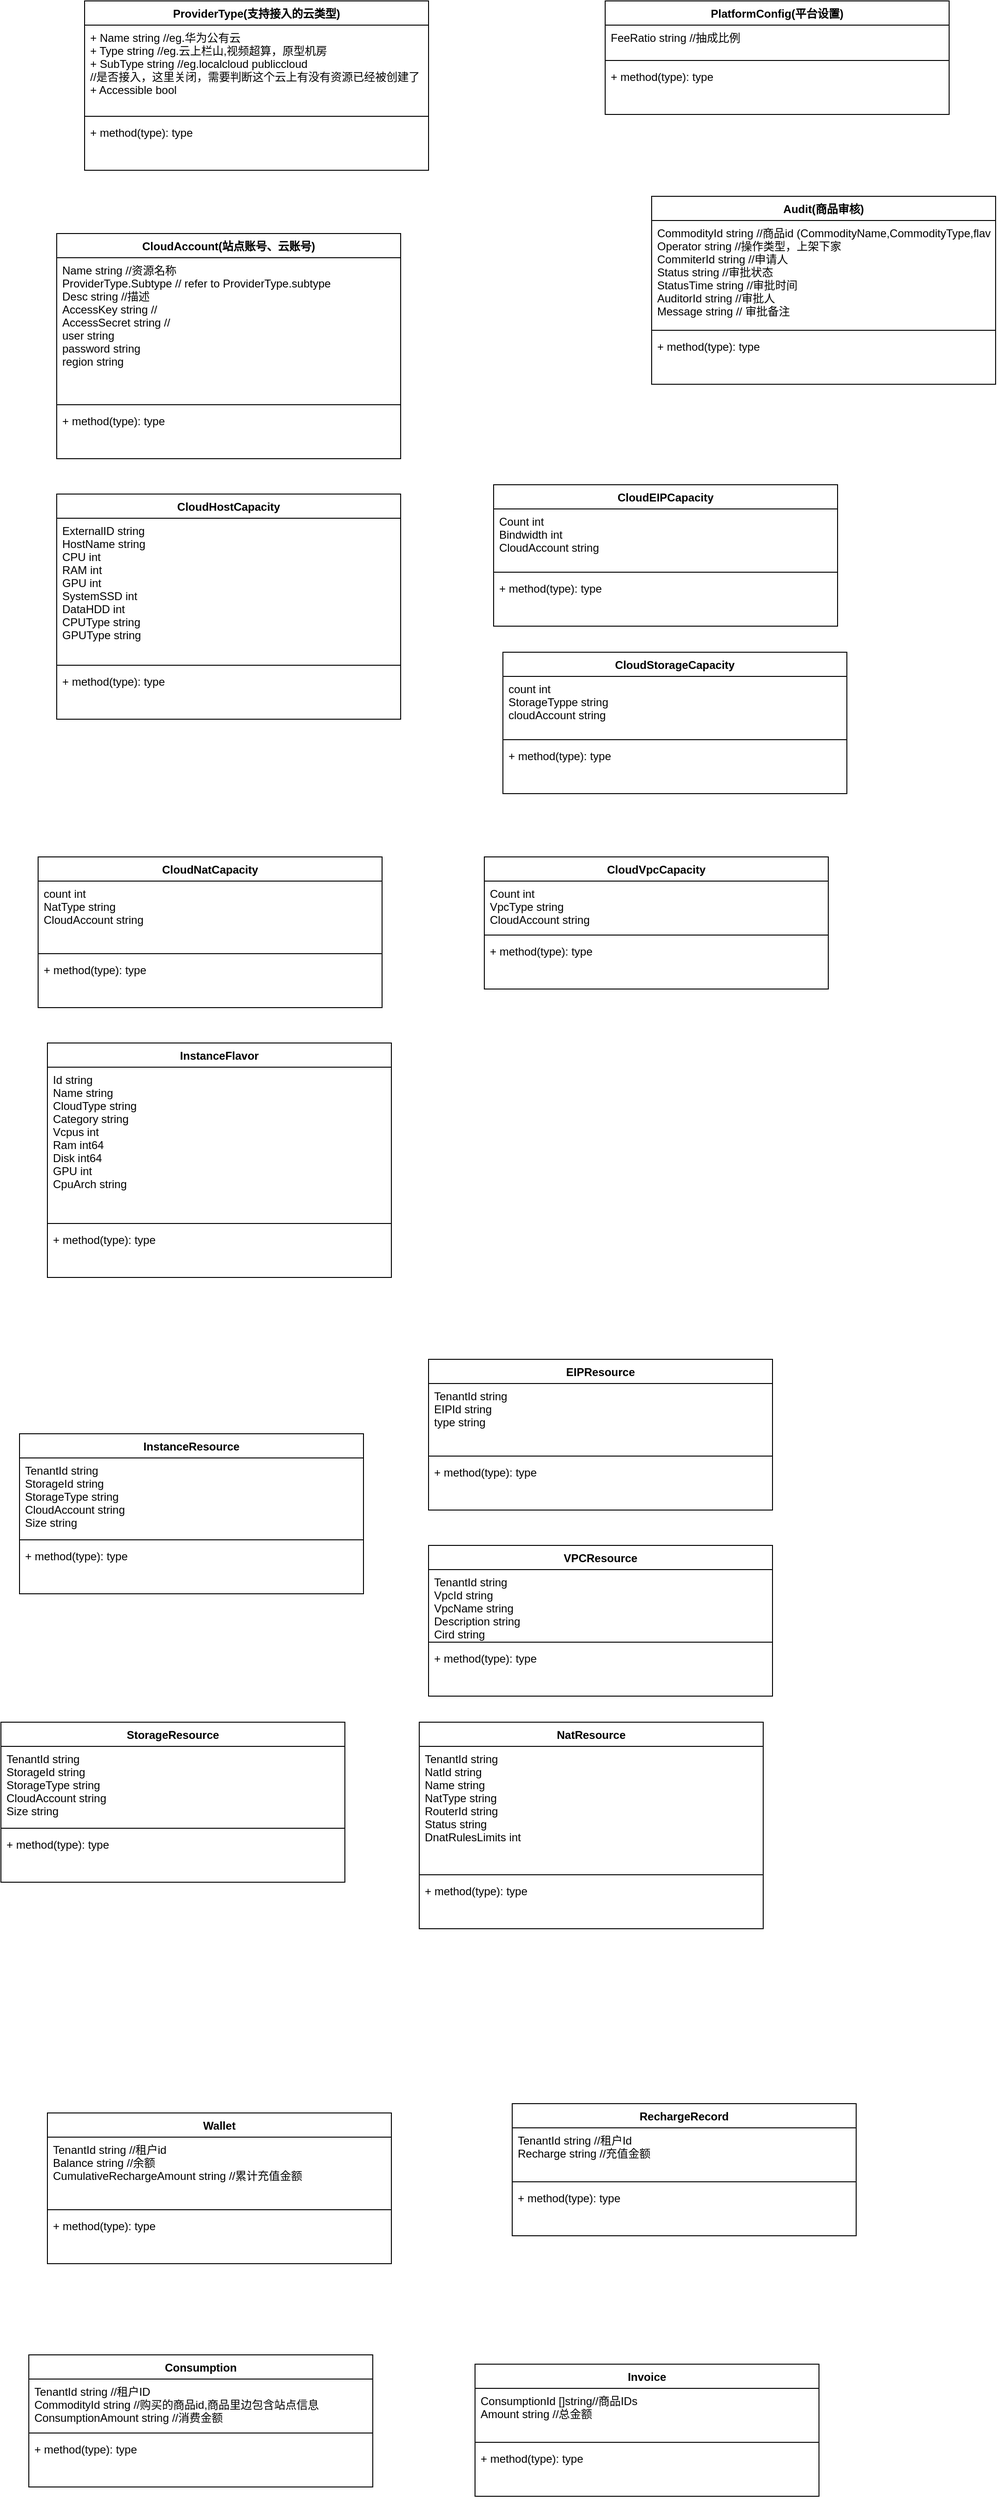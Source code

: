 <mxfile version="20.6.2" type="github">
  <diagram id="1bny-kd-aG_qWNULpiLh" name="第 1 页">
    <mxGraphModel dx="2377" dy="2004" grid="1" gridSize="10" guides="1" tooltips="1" connect="1" arrows="1" fold="1" page="1" pageScale="1" pageWidth="827" pageHeight="1169" math="0" shadow="0">
      <root>
        <mxCell id="0" />
        <mxCell id="1" parent="0" />
        <mxCell id="4_Z-v-eUMZZP_KY4kg9S-1" value="ProviderType(支持接入的云类型)" style="swimlane;fontStyle=1;align=center;verticalAlign=top;childLayout=stackLayout;horizontal=1;startSize=26;horizontalStack=0;resizeParent=1;resizeParentMax=0;resizeLast=0;collapsible=1;marginBottom=0;" vertex="1" parent="1">
          <mxGeometry x="-250" y="-50" width="370" height="182" as="geometry" />
        </mxCell>
        <mxCell id="4_Z-v-eUMZZP_KY4kg9S-2" value="+ Name string //eg.华为公有云&#xa;+ Type string //eg.云上栏山,视频超算，原型机房&#xa;+ SubType string //eg.localcloud publiccloud&#xa;//是否接入，这里关闭，需要判断这个云上有没有资源已经被创建了&#xa;+ Accessible bool " style="text;strokeColor=none;fillColor=none;align=left;verticalAlign=top;spacingLeft=4;spacingRight=4;overflow=hidden;rotatable=0;points=[[0,0.5],[1,0.5]];portConstraint=eastwest;" vertex="1" parent="4_Z-v-eUMZZP_KY4kg9S-1">
          <mxGeometry y="26" width="370" height="94" as="geometry" />
        </mxCell>
        <mxCell id="4_Z-v-eUMZZP_KY4kg9S-3" value="" style="line;strokeWidth=1;fillColor=none;align=left;verticalAlign=middle;spacingTop=-1;spacingLeft=3;spacingRight=3;rotatable=0;labelPosition=right;points=[];portConstraint=eastwest;strokeColor=inherit;" vertex="1" parent="4_Z-v-eUMZZP_KY4kg9S-1">
          <mxGeometry y="120" width="370" height="8" as="geometry" />
        </mxCell>
        <mxCell id="4_Z-v-eUMZZP_KY4kg9S-4" value="+ method(type): type" style="text;strokeColor=none;fillColor=none;align=left;verticalAlign=top;spacingLeft=4;spacingRight=4;overflow=hidden;rotatable=0;points=[[0,0.5],[1,0.5]];portConstraint=eastwest;" vertex="1" parent="4_Z-v-eUMZZP_KY4kg9S-1">
          <mxGeometry y="128" width="370" height="54" as="geometry" />
        </mxCell>
        <mxCell id="4_Z-v-eUMZZP_KY4kg9S-18" value="Audit(商品审核)" style="swimlane;fontStyle=1;align=center;verticalAlign=top;childLayout=stackLayout;horizontal=1;startSize=26;horizontalStack=0;resizeParent=1;resizeParentMax=0;resizeLast=0;collapsible=1;marginBottom=0;" vertex="1" parent="1">
          <mxGeometry x="360" y="160" width="370" height="202" as="geometry" />
        </mxCell>
        <mxCell id="4_Z-v-eUMZZP_KY4kg9S-19" value="CommodityId string //商品id (CommodityName,CommodityType,flavor(规格))&#xa;	Operator string //操作类型，上架下家&#xa;	CommiterId string //申请人&#xa;	Status string //审批状态&#xa;	StatusTime string //审批时间&#xa;	AuditorId string //审批人&#xa;	Message string // 审批备注" style="text;strokeColor=none;fillColor=none;align=left;verticalAlign=top;spacingLeft=4;spacingRight=4;overflow=hidden;rotatable=0;points=[[0,0.5],[1,0.5]];portConstraint=eastwest;" vertex="1" parent="4_Z-v-eUMZZP_KY4kg9S-18">
          <mxGeometry y="26" width="370" height="114" as="geometry" />
        </mxCell>
        <mxCell id="4_Z-v-eUMZZP_KY4kg9S-20" value="" style="line;strokeWidth=1;fillColor=none;align=left;verticalAlign=middle;spacingTop=-1;spacingLeft=3;spacingRight=3;rotatable=0;labelPosition=right;points=[];portConstraint=eastwest;strokeColor=inherit;" vertex="1" parent="4_Z-v-eUMZZP_KY4kg9S-18">
          <mxGeometry y="140" width="370" height="8" as="geometry" />
        </mxCell>
        <mxCell id="4_Z-v-eUMZZP_KY4kg9S-21" value="+ method(type): type" style="text;strokeColor=none;fillColor=none;align=left;verticalAlign=top;spacingLeft=4;spacingRight=4;overflow=hidden;rotatable=0;points=[[0,0.5],[1,0.5]];portConstraint=eastwest;" vertex="1" parent="4_Z-v-eUMZZP_KY4kg9S-18">
          <mxGeometry y="148" width="370" height="54" as="geometry" />
        </mxCell>
        <mxCell id="4_Z-v-eUMZZP_KY4kg9S-23" value="PlatformConfig(平台设置)" style="swimlane;fontStyle=1;align=center;verticalAlign=top;childLayout=stackLayout;horizontal=1;startSize=26;horizontalStack=0;resizeParent=1;resizeParentMax=0;resizeLast=0;collapsible=1;marginBottom=0;" vertex="1" parent="1">
          <mxGeometry x="310" y="-50" width="370" height="122" as="geometry" />
        </mxCell>
        <mxCell id="4_Z-v-eUMZZP_KY4kg9S-24" value="FeeRatio string //抽成比例" style="text;strokeColor=none;fillColor=none;align=left;verticalAlign=top;spacingLeft=4;spacingRight=4;overflow=hidden;rotatable=0;points=[[0,0.5],[1,0.5]];portConstraint=eastwest;" vertex="1" parent="4_Z-v-eUMZZP_KY4kg9S-23">
          <mxGeometry y="26" width="370" height="34" as="geometry" />
        </mxCell>
        <mxCell id="4_Z-v-eUMZZP_KY4kg9S-25" value="" style="line;strokeWidth=1;fillColor=none;align=left;verticalAlign=middle;spacingTop=-1;spacingLeft=3;spacingRight=3;rotatable=0;labelPosition=right;points=[];portConstraint=eastwest;strokeColor=inherit;" vertex="1" parent="4_Z-v-eUMZZP_KY4kg9S-23">
          <mxGeometry y="60" width="370" height="8" as="geometry" />
        </mxCell>
        <mxCell id="4_Z-v-eUMZZP_KY4kg9S-26" value="+ method(type): type" style="text;strokeColor=none;fillColor=none;align=left;verticalAlign=top;spacingLeft=4;spacingRight=4;overflow=hidden;rotatable=0;points=[[0,0.5],[1,0.5]];portConstraint=eastwest;" vertex="1" parent="4_Z-v-eUMZZP_KY4kg9S-23">
          <mxGeometry y="68" width="370" height="54" as="geometry" />
        </mxCell>
        <mxCell id="4_Z-v-eUMZZP_KY4kg9S-27" value="CloudAccount(站点账号、云账号)" style="swimlane;fontStyle=1;align=center;verticalAlign=top;childLayout=stackLayout;horizontal=1;startSize=26;horizontalStack=0;resizeParent=1;resizeParentMax=0;resizeLast=0;collapsible=1;marginBottom=0;" vertex="1" parent="1">
          <mxGeometry x="-280" y="200" width="370" height="242" as="geometry" />
        </mxCell>
        <mxCell id="4_Z-v-eUMZZP_KY4kg9S-28" value="Name string //资源名称&#xa;	ProviderType.Subtype // refer to ProviderType.subtype&#xa;	Desc string //描述&#xa;	AccessKey string //&#xa;	AccessSecret string //&#xa;	user string&#xa;	password string&#xa;	region string" style="text;strokeColor=none;fillColor=none;align=left;verticalAlign=top;spacingLeft=4;spacingRight=4;overflow=hidden;rotatable=0;points=[[0,0.5],[1,0.5]];portConstraint=eastwest;" vertex="1" parent="4_Z-v-eUMZZP_KY4kg9S-27">
          <mxGeometry y="26" width="370" height="154" as="geometry" />
        </mxCell>
        <mxCell id="4_Z-v-eUMZZP_KY4kg9S-29" value="" style="line;strokeWidth=1;fillColor=none;align=left;verticalAlign=middle;spacingTop=-1;spacingLeft=3;spacingRight=3;rotatable=0;labelPosition=right;points=[];portConstraint=eastwest;strokeColor=inherit;" vertex="1" parent="4_Z-v-eUMZZP_KY4kg9S-27">
          <mxGeometry y="180" width="370" height="8" as="geometry" />
        </mxCell>
        <mxCell id="4_Z-v-eUMZZP_KY4kg9S-30" value="+ method(type): type" style="text;strokeColor=none;fillColor=none;align=left;verticalAlign=top;spacingLeft=4;spacingRight=4;overflow=hidden;rotatable=0;points=[[0,0.5],[1,0.5]];portConstraint=eastwest;" vertex="1" parent="4_Z-v-eUMZZP_KY4kg9S-27">
          <mxGeometry y="188" width="370" height="54" as="geometry" />
        </mxCell>
        <mxCell id="4_Z-v-eUMZZP_KY4kg9S-31" value="CloudHostCapacity" style="swimlane;fontStyle=1;align=center;verticalAlign=top;childLayout=stackLayout;horizontal=1;startSize=26;horizontalStack=0;resizeParent=1;resizeParentMax=0;resizeLast=0;collapsible=1;marginBottom=0;" vertex="1" parent="1">
          <mxGeometry x="-280" y="480" width="370" height="242" as="geometry" />
        </mxCell>
        <mxCell id="4_Z-v-eUMZZP_KY4kg9S-32" value="ExternalID string&#xa;	HostName string&#xa;	CPU int&#xa;	RAM int&#xa;	GPU int&#xa;	SystemSSD int&#xa;	DataHDD int&#xa;	CPUType string&#xa;	GPUType string" style="text;strokeColor=none;fillColor=none;align=left;verticalAlign=top;spacingLeft=4;spacingRight=4;overflow=hidden;rotatable=0;points=[[0,0.5],[1,0.5]];portConstraint=eastwest;" vertex="1" parent="4_Z-v-eUMZZP_KY4kg9S-31">
          <mxGeometry y="26" width="370" height="154" as="geometry" />
        </mxCell>
        <mxCell id="4_Z-v-eUMZZP_KY4kg9S-33" value="" style="line;strokeWidth=1;fillColor=none;align=left;verticalAlign=middle;spacingTop=-1;spacingLeft=3;spacingRight=3;rotatable=0;labelPosition=right;points=[];portConstraint=eastwest;strokeColor=inherit;" vertex="1" parent="4_Z-v-eUMZZP_KY4kg9S-31">
          <mxGeometry y="180" width="370" height="8" as="geometry" />
        </mxCell>
        <mxCell id="4_Z-v-eUMZZP_KY4kg9S-34" value="+ method(type): type" style="text;strokeColor=none;fillColor=none;align=left;verticalAlign=top;spacingLeft=4;spacingRight=4;overflow=hidden;rotatable=0;points=[[0,0.5],[1,0.5]];portConstraint=eastwest;" vertex="1" parent="4_Z-v-eUMZZP_KY4kg9S-31">
          <mxGeometry y="188" width="370" height="54" as="geometry" />
        </mxCell>
        <mxCell id="4_Z-v-eUMZZP_KY4kg9S-35" value="CloudStorageCapacity" style="swimlane;fontStyle=1;align=center;verticalAlign=top;childLayout=stackLayout;horizontal=1;startSize=26;horizontalStack=0;resizeParent=1;resizeParentMax=0;resizeLast=0;collapsible=1;marginBottom=0;" vertex="1" parent="1">
          <mxGeometry x="200" y="650" width="370" height="152" as="geometry" />
        </mxCell>
        <mxCell id="4_Z-v-eUMZZP_KY4kg9S-36" value="count int&#xa;StorageTyppe string&#xa;cloudAccount string" style="text;strokeColor=none;fillColor=none;align=left;verticalAlign=top;spacingLeft=4;spacingRight=4;overflow=hidden;rotatable=0;points=[[0,0.5],[1,0.5]];portConstraint=eastwest;" vertex="1" parent="4_Z-v-eUMZZP_KY4kg9S-35">
          <mxGeometry y="26" width="370" height="64" as="geometry" />
        </mxCell>
        <mxCell id="4_Z-v-eUMZZP_KY4kg9S-37" value="" style="line;strokeWidth=1;fillColor=none;align=left;verticalAlign=middle;spacingTop=-1;spacingLeft=3;spacingRight=3;rotatable=0;labelPosition=right;points=[];portConstraint=eastwest;strokeColor=inherit;" vertex="1" parent="4_Z-v-eUMZZP_KY4kg9S-35">
          <mxGeometry y="90" width="370" height="8" as="geometry" />
        </mxCell>
        <mxCell id="4_Z-v-eUMZZP_KY4kg9S-38" value="+ method(type): type" style="text;strokeColor=none;fillColor=none;align=left;verticalAlign=top;spacingLeft=4;spacingRight=4;overflow=hidden;rotatable=0;points=[[0,0.5],[1,0.5]];portConstraint=eastwest;" vertex="1" parent="4_Z-v-eUMZZP_KY4kg9S-35">
          <mxGeometry y="98" width="370" height="54" as="geometry" />
        </mxCell>
        <mxCell id="4_Z-v-eUMZZP_KY4kg9S-39" value="CloudEIPCapacity" style="swimlane;fontStyle=1;align=center;verticalAlign=top;childLayout=stackLayout;horizontal=1;startSize=26;horizontalStack=0;resizeParent=1;resizeParentMax=0;resizeLast=0;collapsible=1;marginBottom=0;" vertex="1" parent="1">
          <mxGeometry x="190" y="470" width="370" height="152" as="geometry" />
        </mxCell>
        <mxCell id="4_Z-v-eUMZZP_KY4kg9S-40" value="Count int&#xa;Bindwidth int&#xa;CloudAccount string" style="text;strokeColor=none;fillColor=none;align=left;verticalAlign=top;spacingLeft=4;spacingRight=4;overflow=hidden;rotatable=0;points=[[0,0.5],[1,0.5]];portConstraint=eastwest;" vertex="1" parent="4_Z-v-eUMZZP_KY4kg9S-39">
          <mxGeometry y="26" width="370" height="64" as="geometry" />
        </mxCell>
        <mxCell id="4_Z-v-eUMZZP_KY4kg9S-41" value="" style="line;strokeWidth=1;fillColor=none;align=left;verticalAlign=middle;spacingTop=-1;spacingLeft=3;spacingRight=3;rotatable=0;labelPosition=right;points=[];portConstraint=eastwest;strokeColor=inherit;" vertex="1" parent="4_Z-v-eUMZZP_KY4kg9S-39">
          <mxGeometry y="90" width="370" height="8" as="geometry" />
        </mxCell>
        <mxCell id="4_Z-v-eUMZZP_KY4kg9S-42" value="+ method(type): type" style="text;strokeColor=none;fillColor=none;align=left;verticalAlign=top;spacingLeft=4;spacingRight=4;overflow=hidden;rotatable=0;points=[[0,0.5],[1,0.5]];portConstraint=eastwest;" vertex="1" parent="4_Z-v-eUMZZP_KY4kg9S-39">
          <mxGeometry y="98" width="370" height="54" as="geometry" />
        </mxCell>
        <mxCell id="4_Z-v-eUMZZP_KY4kg9S-43" value="CloudNatCapacity" style="swimlane;fontStyle=1;align=center;verticalAlign=top;childLayout=stackLayout;horizontal=1;startSize=26;horizontalStack=0;resizeParent=1;resizeParentMax=0;resizeLast=0;collapsible=1;marginBottom=0;" vertex="1" parent="1">
          <mxGeometry x="-300" y="870" width="370" height="162" as="geometry" />
        </mxCell>
        <mxCell id="4_Z-v-eUMZZP_KY4kg9S-44" value="count int&#xa;NatType string&#xa;CloudAccount string" style="text;strokeColor=none;fillColor=none;align=left;verticalAlign=top;spacingLeft=4;spacingRight=4;overflow=hidden;rotatable=0;points=[[0,0.5],[1,0.5]];portConstraint=eastwest;" vertex="1" parent="4_Z-v-eUMZZP_KY4kg9S-43">
          <mxGeometry y="26" width="370" height="74" as="geometry" />
        </mxCell>
        <mxCell id="4_Z-v-eUMZZP_KY4kg9S-45" value="" style="line;strokeWidth=1;fillColor=none;align=left;verticalAlign=middle;spacingTop=-1;spacingLeft=3;spacingRight=3;rotatable=0;labelPosition=right;points=[];portConstraint=eastwest;strokeColor=inherit;" vertex="1" parent="4_Z-v-eUMZZP_KY4kg9S-43">
          <mxGeometry y="100" width="370" height="8" as="geometry" />
        </mxCell>
        <mxCell id="4_Z-v-eUMZZP_KY4kg9S-46" value="+ method(type): type" style="text;strokeColor=none;fillColor=none;align=left;verticalAlign=top;spacingLeft=4;spacingRight=4;overflow=hidden;rotatable=0;points=[[0,0.5],[1,0.5]];portConstraint=eastwest;" vertex="1" parent="4_Z-v-eUMZZP_KY4kg9S-43">
          <mxGeometry y="108" width="370" height="54" as="geometry" />
        </mxCell>
        <mxCell id="4_Z-v-eUMZZP_KY4kg9S-47" value="CloudVpcCapacity" style="swimlane;fontStyle=1;align=center;verticalAlign=top;childLayout=stackLayout;horizontal=1;startSize=26;horizontalStack=0;resizeParent=1;resizeParentMax=0;resizeLast=0;collapsible=1;marginBottom=0;" vertex="1" parent="1">
          <mxGeometry x="180" y="870" width="370" height="142" as="geometry" />
        </mxCell>
        <mxCell id="4_Z-v-eUMZZP_KY4kg9S-48" value="Count int&#xa;VpcType string&#xa;CloudAccount string" style="text;strokeColor=none;fillColor=none;align=left;verticalAlign=top;spacingLeft=4;spacingRight=4;overflow=hidden;rotatable=0;points=[[0,0.5],[1,0.5]];portConstraint=eastwest;" vertex="1" parent="4_Z-v-eUMZZP_KY4kg9S-47">
          <mxGeometry y="26" width="370" height="54" as="geometry" />
        </mxCell>
        <mxCell id="4_Z-v-eUMZZP_KY4kg9S-49" value="" style="line;strokeWidth=1;fillColor=none;align=left;verticalAlign=middle;spacingTop=-1;spacingLeft=3;spacingRight=3;rotatable=0;labelPosition=right;points=[];portConstraint=eastwest;strokeColor=inherit;" vertex="1" parent="4_Z-v-eUMZZP_KY4kg9S-47">
          <mxGeometry y="80" width="370" height="8" as="geometry" />
        </mxCell>
        <mxCell id="4_Z-v-eUMZZP_KY4kg9S-50" value="+ method(type): type" style="text;strokeColor=none;fillColor=none;align=left;verticalAlign=top;spacingLeft=4;spacingRight=4;overflow=hidden;rotatable=0;points=[[0,0.5],[1,0.5]];portConstraint=eastwest;" vertex="1" parent="4_Z-v-eUMZZP_KY4kg9S-47">
          <mxGeometry y="88" width="370" height="54" as="geometry" />
        </mxCell>
        <mxCell id="4_Z-v-eUMZZP_KY4kg9S-51" value="StorageResource" style="swimlane;fontStyle=1;align=center;verticalAlign=top;childLayout=stackLayout;horizontal=1;startSize=26;horizontalStack=0;resizeParent=1;resizeParentMax=0;resizeLast=0;collapsible=1;marginBottom=0;" vertex="1" parent="1">
          <mxGeometry x="-340" y="1800" width="370" height="172" as="geometry" />
        </mxCell>
        <mxCell id="4_Z-v-eUMZZP_KY4kg9S-52" value="TenantId string&#xa;StorageId string&#xa;StorageType string&#xa;CloudAccount string&#xa;Size string" style="text;strokeColor=none;fillColor=none;align=left;verticalAlign=top;spacingLeft=4;spacingRight=4;overflow=hidden;rotatable=0;points=[[0,0.5],[1,0.5]];portConstraint=eastwest;" vertex="1" parent="4_Z-v-eUMZZP_KY4kg9S-51">
          <mxGeometry y="26" width="370" height="84" as="geometry" />
        </mxCell>
        <mxCell id="4_Z-v-eUMZZP_KY4kg9S-53" value="" style="line;strokeWidth=1;fillColor=none;align=left;verticalAlign=middle;spacingTop=-1;spacingLeft=3;spacingRight=3;rotatable=0;labelPosition=right;points=[];portConstraint=eastwest;strokeColor=inherit;" vertex="1" parent="4_Z-v-eUMZZP_KY4kg9S-51">
          <mxGeometry y="110" width="370" height="8" as="geometry" />
        </mxCell>
        <mxCell id="4_Z-v-eUMZZP_KY4kg9S-54" value="+ method(type): type" style="text;strokeColor=none;fillColor=none;align=left;verticalAlign=top;spacingLeft=4;spacingRight=4;overflow=hidden;rotatable=0;points=[[0,0.5],[1,0.5]];portConstraint=eastwest;" vertex="1" parent="4_Z-v-eUMZZP_KY4kg9S-51">
          <mxGeometry y="118" width="370" height="54" as="geometry" />
        </mxCell>
        <mxCell id="4_Z-v-eUMZZP_KY4kg9S-55" value="EIPResource" style="swimlane;fontStyle=1;align=center;verticalAlign=top;childLayout=stackLayout;horizontal=1;startSize=26;horizontalStack=0;resizeParent=1;resizeParentMax=0;resizeLast=0;collapsible=1;marginBottom=0;" vertex="1" parent="1">
          <mxGeometry x="120" y="1410" width="370" height="162" as="geometry" />
        </mxCell>
        <mxCell id="4_Z-v-eUMZZP_KY4kg9S-56" value="TenantId string&#xa;EIPId string&#xa;type string" style="text;strokeColor=none;fillColor=none;align=left;verticalAlign=top;spacingLeft=4;spacingRight=4;overflow=hidden;rotatable=0;points=[[0,0.5],[1,0.5]];portConstraint=eastwest;" vertex="1" parent="4_Z-v-eUMZZP_KY4kg9S-55">
          <mxGeometry y="26" width="370" height="74" as="geometry" />
        </mxCell>
        <mxCell id="4_Z-v-eUMZZP_KY4kg9S-57" value="" style="line;strokeWidth=1;fillColor=none;align=left;verticalAlign=middle;spacingTop=-1;spacingLeft=3;spacingRight=3;rotatable=0;labelPosition=right;points=[];portConstraint=eastwest;strokeColor=inherit;" vertex="1" parent="4_Z-v-eUMZZP_KY4kg9S-55">
          <mxGeometry y="100" width="370" height="8" as="geometry" />
        </mxCell>
        <mxCell id="4_Z-v-eUMZZP_KY4kg9S-58" value="+ method(type): type" style="text;strokeColor=none;fillColor=none;align=left;verticalAlign=top;spacingLeft=4;spacingRight=4;overflow=hidden;rotatable=0;points=[[0,0.5],[1,0.5]];portConstraint=eastwest;" vertex="1" parent="4_Z-v-eUMZZP_KY4kg9S-55">
          <mxGeometry y="108" width="370" height="54" as="geometry" />
        </mxCell>
        <mxCell id="4_Z-v-eUMZZP_KY4kg9S-59" value="NatResource" style="swimlane;fontStyle=1;align=center;verticalAlign=top;childLayout=stackLayout;horizontal=1;startSize=26;horizontalStack=0;resizeParent=1;resizeParentMax=0;resizeLast=0;collapsible=1;marginBottom=0;" vertex="1" parent="1">
          <mxGeometry x="110" y="1800" width="370" height="222" as="geometry" />
        </mxCell>
        <mxCell id="4_Z-v-eUMZZP_KY4kg9S-60" value="TenantId string&#xa;NatId string&#xa;Name string&#xa;NatType string&#xa;RouterId string&#xa;Status string&#xa;DnatRulesLimits int" style="text;strokeColor=none;fillColor=none;align=left;verticalAlign=top;spacingLeft=4;spacingRight=4;overflow=hidden;rotatable=0;points=[[0,0.5],[1,0.5]];portConstraint=eastwest;" vertex="1" parent="4_Z-v-eUMZZP_KY4kg9S-59">
          <mxGeometry y="26" width="370" height="134" as="geometry" />
        </mxCell>
        <mxCell id="4_Z-v-eUMZZP_KY4kg9S-61" value="" style="line;strokeWidth=1;fillColor=none;align=left;verticalAlign=middle;spacingTop=-1;spacingLeft=3;spacingRight=3;rotatable=0;labelPosition=right;points=[];portConstraint=eastwest;strokeColor=inherit;" vertex="1" parent="4_Z-v-eUMZZP_KY4kg9S-59">
          <mxGeometry y="160" width="370" height="8" as="geometry" />
        </mxCell>
        <mxCell id="4_Z-v-eUMZZP_KY4kg9S-62" value="+ method(type): type" style="text;strokeColor=none;fillColor=none;align=left;verticalAlign=top;spacingLeft=4;spacingRight=4;overflow=hidden;rotatable=0;points=[[0,0.5],[1,0.5]];portConstraint=eastwest;" vertex="1" parent="4_Z-v-eUMZZP_KY4kg9S-59">
          <mxGeometry y="168" width="370" height="54" as="geometry" />
        </mxCell>
        <mxCell id="4_Z-v-eUMZZP_KY4kg9S-63" value="VPCResource" style="swimlane;fontStyle=1;align=center;verticalAlign=top;childLayout=stackLayout;horizontal=1;startSize=26;horizontalStack=0;resizeParent=1;resizeParentMax=0;resizeLast=0;collapsible=1;marginBottom=0;" vertex="1" parent="1">
          <mxGeometry x="120" y="1610" width="370" height="162" as="geometry" />
        </mxCell>
        <mxCell id="4_Z-v-eUMZZP_KY4kg9S-64" value="TenantId string&#xa;VpcId string&#xa;VpcName string&#xa;Description string&#xa;Cird string&#xa;" style="text;strokeColor=none;fillColor=none;align=left;verticalAlign=top;spacingLeft=4;spacingRight=4;overflow=hidden;rotatable=0;points=[[0,0.5],[1,0.5]];portConstraint=eastwest;" vertex="1" parent="4_Z-v-eUMZZP_KY4kg9S-63">
          <mxGeometry y="26" width="370" height="74" as="geometry" />
        </mxCell>
        <mxCell id="4_Z-v-eUMZZP_KY4kg9S-65" value="" style="line;strokeWidth=1;fillColor=none;align=left;verticalAlign=middle;spacingTop=-1;spacingLeft=3;spacingRight=3;rotatable=0;labelPosition=right;points=[];portConstraint=eastwest;strokeColor=inherit;" vertex="1" parent="4_Z-v-eUMZZP_KY4kg9S-63">
          <mxGeometry y="100" width="370" height="8" as="geometry" />
        </mxCell>
        <mxCell id="4_Z-v-eUMZZP_KY4kg9S-66" value="+ method(type): type" style="text;strokeColor=none;fillColor=none;align=left;verticalAlign=top;spacingLeft=4;spacingRight=4;overflow=hidden;rotatable=0;points=[[0,0.5],[1,0.5]];portConstraint=eastwest;" vertex="1" parent="4_Z-v-eUMZZP_KY4kg9S-63">
          <mxGeometry y="108" width="370" height="54" as="geometry" />
        </mxCell>
        <mxCell id="4_Z-v-eUMZZP_KY4kg9S-67" value="InstanceFlavor" style="swimlane;fontStyle=1;align=center;verticalAlign=top;childLayout=stackLayout;horizontal=1;startSize=26;horizontalStack=0;resizeParent=1;resizeParentMax=0;resizeLast=0;collapsible=1;marginBottom=0;" vertex="1" parent="1">
          <mxGeometry x="-290" y="1070" width="370" height="252" as="geometry" />
        </mxCell>
        <mxCell id="4_Z-v-eUMZZP_KY4kg9S-68" value="Id string&#xa;	Name string&#xa;CloudType string&#xa;Category string&#xa;	Vcpus int&#xa;	Ram int64&#xa;	Disk int64&#xa;	GPU int&#xa;	CpuArch string" style="text;strokeColor=none;fillColor=none;align=left;verticalAlign=top;spacingLeft=4;spacingRight=4;overflow=hidden;rotatable=0;points=[[0,0.5],[1,0.5]];portConstraint=eastwest;" vertex="1" parent="4_Z-v-eUMZZP_KY4kg9S-67">
          <mxGeometry y="26" width="370" height="164" as="geometry" />
        </mxCell>
        <mxCell id="4_Z-v-eUMZZP_KY4kg9S-69" value="" style="line;strokeWidth=1;fillColor=none;align=left;verticalAlign=middle;spacingTop=-1;spacingLeft=3;spacingRight=3;rotatable=0;labelPosition=right;points=[];portConstraint=eastwest;strokeColor=inherit;" vertex="1" parent="4_Z-v-eUMZZP_KY4kg9S-67">
          <mxGeometry y="190" width="370" height="8" as="geometry" />
        </mxCell>
        <mxCell id="4_Z-v-eUMZZP_KY4kg9S-70" value="+ method(type): type" style="text;strokeColor=none;fillColor=none;align=left;verticalAlign=top;spacingLeft=4;spacingRight=4;overflow=hidden;rotatable=0;points=[[0,0.5],[1,0.5]];portConstraint=eastwest;" vertex="1" parent="4_Z-v-eUMZZP_KY4kg9S-67">
          <mxGeometry y="198" width="370" height="54" as="geometry" />
        </mxCell>
        <mxCell id="4_Z-v-eUMZZP_KY4kg9S-71" value="Wallet" style="swimlane;fontStyle=1;align=center;verticalAlign=top;childLayout=stackLayout;horizontal=1;startSize=26;horizontalStack=0;resizeParent=1;resizeParentMax=0;resizeLast=0;collapsible=1;marginBottom=0;" vertex="1" parent="1">
          <mxGeometry x="-290" y="2220" width="370" height="162" as="geometry" />
        </mxCell>
        <mxCell id="4_Z-v-eUMZZP_KY4kg9S-72" value="TenantId string //租户id&#xa;	Balance string //余额&#xa;	CumulativeRechargeAmount string //累计充值金额" style="text;strokeColor=none;fillColor=none;align=left;verticalAlign=top;spacingLeft=4;spacingRight=4;overflow=hidden;rotatable=0;points=[[0,0.5],[1,0.5]];portConstraint=eastwest;" vertex="1" parent="4_Z-v-eUMZZP_KY4kg9S-71">
          <mxGeometry y="26" width="370" height="74" as="geometry" />
        </mxCell>
        <mxCell id="4_Z-v-eUMZZP_KY4kg9S-73" value="" style="line;strokeWidth=1;fillColor=none;align=left;verticalAlign=middle;spacingTop=-1;spacingLeft=3;spacingRight=3;rotatable=0;labelPosition=right;points=[];portConstraint=eastwest;strokeColor=inherit;" vertex="1" parent="4_Z-v-eUMZZP_KY4kg9S-71">
          <mxGeometry y="100" width="370" height="8" as="geometry" />
        </mxCell>
        <mxCell id="4_Z-v-eUMZZP_KY4kg9S-74" value="+ method(type): type" style="text;strokeColor=none;fillColor=none;align=left;verticalAlign=top;spacingLeft=4;spacingRight=4;overflow=hidden;rotatable=0;points=[[0,0.5],[1,0.5]];portConstraint=eastwest;" vertex="1" parent="4_Z-v-eUMZZP_KY4kg9S-71">
          <mxGeometry y="108" width="370" height="54" as="geometry" />
        </mxCell>
        <mxCell id="4_Z-v-eUMZZP_KY4kg9S-75" value="RechargeRecord" style="swimlane;fontStyle=1;align=center;verticalAlign=top;childLayout=stackLayout;horizontal=1;startSize=26;horizontalStack=0;resizeParent=1;resizeParentMax=0;resizeLast=0;collapsible=1;marginBottom=0;" vertex="1" parent="1">
          <mxGeometry x="210" y="2210" width="370" height="142" as="geometry" />
        </mxCell>
        <mxCell id="4_Z-v-eUMZZP_KY4kg9S-76" value="TenantId string //租户Id&#xa;	Recharge string //充值金额" style="text;strokeColor=none;fillColor=none;align=left;verticalAlign=top;spacingLeft=4;spacingRight=4;overflow=hidden;rotatable=0;points=[[0,0.5],[1,0.5]];portConstraint=eastwest;" vertex="1" parent="4_Z-v-eUMZZP_KY4kg9S-75">
          <mxGeometry y="26" width="370" height="54" as="geometry" />
        </mxCell>
        <mxCell id="4_Z-v-eUMZZP_KY4kg9S-77" value="" style="line;strokeWidth=1;fillColor=none;align=left;verticalAlign=middle;spacingTop=-1;spacingLeft=3;spacingRight=3;rotatable=0;labelPosition=right;points=[];portConstraint=eastwest;strokeColor=inherit;" vertex="1" parent="4_Z-v-eUMZZP_KY4kg9S-75">
          <mxGeometry y="80" width="370" height="8" as="geometry" />
        </mxCell>
        <mxCell id="4_Z-v-eUMZZP_KY4kg9S-78" value="+ method(type): type" style="text;strokeColor=none;fillColor=none;align=left;verticalAlign=top;spacingLeft=4;spacingRight=4;overflow=hidden;rotatable=0;points=[[0,0.5],[1,0.5]];portConstraint=eastwest;" vertex="1" parent="4_Z-v-eUMZZP_KY4kg9S-75">
          <mxGeometry y="88" width="370" height="54" as="geometry" />
        </mxCell>
        <mxCell id="4_Z-v-eUMZZP_KY4kg9S-79" value="Consumption" style="swimlane;fontStyle=1;align=center;verticalAlign=top;childLayout=stackLayout;horizontal=1;startSize=26;horizontalStack=0;resizeParent=1;resizeParentMax=0;resizeLast=0;collapsible=1;marginBottom=0;" vertex="1" parent="1">
          <mxGeometry x="-310" y="2480" width="370" height="142" as="geometry" />
        </mxCell>
        <mxCell id="4_Z-v-eUMZZP_KY4kg9S-80" value="TenantId string //租户ID&#xa;	CommodityId string //购买的商品id,商品里边包含站点信息&#xa;	ConsumptionAmount string //消费金额	" style="text;strokeColor=none;fillColor=none;align=left;verticalAlign=top;spacingLeft=4;spacingRight=4;overflow=hidden;rotatable=0;points=[[0,0.5],[1,0.5]];portConstraint=eastwest;" vertex="1" parent="4_Z-v-eUMZZP_KY4kg9S-79">
          <mxGeometry y="26" width="370" height="54" as="geometry" />
        </mxCell>
        <mxCell id="4_Z-v-eUMZZP_KY4kg9S-81" value="" style="line;strokeWidth=1;fillColor=none;align=left;verticalAlign=middle;spacingTop=-1;spacingLeft=3;spacingRight=3;rotatable=0;labelPosition=right;points=[];portConstraint=eastwest;strokeColor=inherit;" vertex="1" parent="4_Z-v-eUMZZP_KY4kg9S-79">
          <mxGeometry y="80" width="370" height="8" as="geometry" />
        </mxCell>
        <mxCell id="4_Z-v-eUMZZP_KY4kg9S-82" value="+ method(type): type" style="text;strokeColor=none;fillColor=none;align=left;verticalAlign=top;spacingLeft=4;spacingRight=4;overflow=hidden;rotatable=0;points=[[0,0.5],[1,0.5]];portConstraint=eastwest;" vertex="1" parent="4_Z-v-eUMZZP_KY4kg9S-79">
          <mxGeometry y="88" width="370" height="54" as="geometry" />
        </mxCell>
        <mxCell id="4_Z-v-eUMZZP_KY4kg9S-83" value="Invoice" style="swimlane;fontStyle=1;align=center;verticalAlign=top;childLayout=stackLayout;horizontal=1;startSize=26;horizontalStack=0;resizeParent=1;resizeParentMax=0;resizeLast=0;collapsible=1;marginBottom=0;" vertex="1" parent="1">
          <mxGeometry x="170" y="2490" width="370" height="142" as="geometry" />
        </mxCell>
        <mxCell id="4_Z-v-eUMZZP_KY4kg9S-84" value="ConsumptionId []string//商品IDs&#xa;	Amount string //总金额" style="text;strokeColor=none;fillColor=none;align=left;verticalAlign=top;spacingLeft=4;spacingRight=4;overflow=hidden;rotatable=0;points=[[0,0.5],[1,0.5]];portConstraint=eastwest;" vertex="1" parent="4_Z-v-eUMZZP_KY4kg9S-83">
          <mxGeometry y="26" width="370" height="54" as="geometry" />
        </mxCell>
        <mxCell id="4_Z-v-eUMZZP_KY4kg9S-85" value="" style="line;strokeWidth=1;fillColor=none;align=left;verticalAlign=middle;spacingTop=-1;spacingLeft=3;spacingRight=3;rotatable=0;labelPosition=right;points=[];portConstraint=eastwest;strokeColor=inherit;" vertex="1" parent="4_Z-v-eUMZZP_KY4kg9S-83">
          <mxGeometry y="80" width="370" height="8" as="geometry" />
        </mxCell>
        <mxCell id="4_Z-v-eUMZZP_KY4kg9S-86" value="+ method(type): type" style="text;strokeColor=none;fillColor=none;align=left;verticalAlign=top;spacingLeft=4;spacingRight=4;overflow=hidden;rotatable=0;points=[[0,0.5],[1,0.5]];portConstraint=eastwest;" vertex="1" parent="4_Z-v-eUMZZP_KY4kg9S-83">
          <mxGeometry y="88" width="370" height="54" as="geometry" />
        </mxCell>
        <mxCell id="4_Z-v-eUMZZP_KY4kg9S-87" value="InstanceResource" style="swimlane;fontStyle=1;align=center;verticalAlign=top;childLayout=stackLayout;horizontal=1;startSize=26;horizontalStack=0;resizeParent=1;resizeParentMax=0;resizeLast=0;collapsible=1;marginBottom=0;" vertex="1" parent="1">
          <mxGeometry x="-320" y="1490" width="370" height="172" as="geometry" />
        </mxCell>
        <mxCell id="4_Z-v-eUMZZP_KY4kg9S-88" value="TenantId string&#xa;StorageId string&#xa;StorageType string&#xa;CloudAccount string&#xa;Size string" style="text;strokeColor=none;fillColor=none;align=left;verticalAlign=top;spacingLeft=4;spacingRight=4;overflow=hidden;rotatable=0;points=[[0,0.5],[1,0.5]];portConstraint=eastwest;" vertex="1" parent="4_Z-v-eUMZZP_KY4kg9S-87">
          <mxGeometry y="26" width="370" height="84" as="geometry" />
        </mxCell>
        <mxCell id="4_Z-v-eUMZZP_KY4kg9S-89" value="" style="line;strokeWidth=1;fillColor=none;align=left;verticalAlign=middle;spacingTop=-1;spacingLeft=3;spacingRight=3;rotatable=0;labelPosition=right;points=[];portConstraint=eastwest;strokeColor=inherit;" vertex="1" parent="4_Z-v-eUMZZP_KY4kg9S-87">
          <mxGeometry y="110" width="370" height="8" as="geometry" />
        </mxCell>
        <mxCell id="4_Z-v-eUMZZP_KY4kg9S-90" value="+ method(type): type" style="text;strokeColor=none;fillColor=none;align=left;verticalAlign=top;spacingLeft=4;spacingRight=4;overflow=hidden;rotatable=0;points=[[0,0.5],[1,0.5]];portConstraint=eastwest;" vertex="1" parent="4_Z-v-eUMZZP_KY4kg9S-87">
          <mxGeometry y="118" width="370" height="54" as="geometry" />
        </mxCell>
      </root>
    </mxGraphModel>
  </diagram>
</mxfile>
